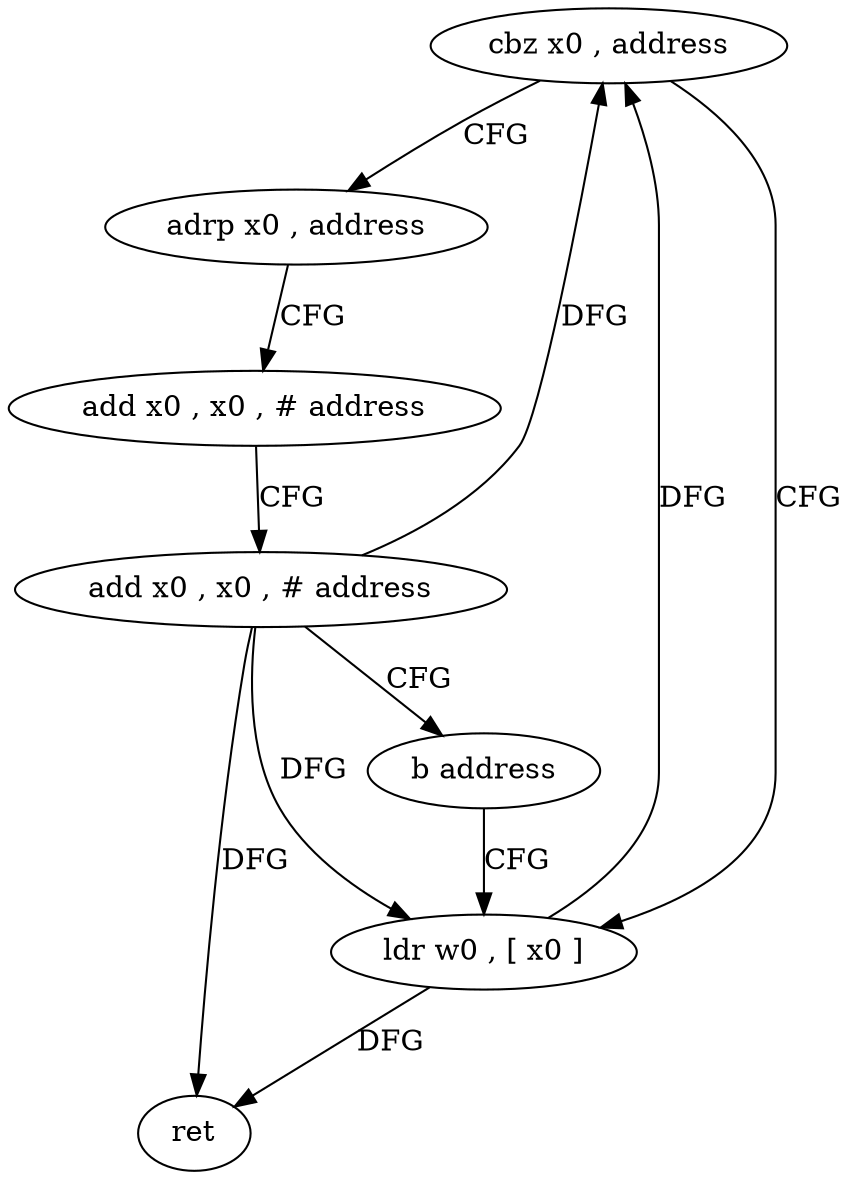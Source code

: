digraph "func" {
"4317144" [label = "cbz x0 , address" ]
"4317156" [label = "adrp x0 , address" ]
"4317148" [label = "ldr w0 , [ x0 ]" ]
"4317160" [label = "add x0 , x0 , # address" ]
"4317164" [label = "add x0 , x0 , # address" ]
"4317168" [label = "b address" ]
"4317152" [label = "ret" ]
"4317144" -> "4317156" [ label = "CFG" ]
"4317144" -> "4317148" [ label = "CFG" ]
"4317156" -> "4317160" [ label = "CFG" ]
"4317148" -> "4317152" [ label = "DFG" ]
"4317148" -> "4317144" [ label = "DFG" ]
"4317160" -> "4317164" [ label = "CFG" ]
"4317164" -> "4317168" [ label = "CFG" ]
"4317164" -> "4317144" [ label = "DFG" ]
"4317164" -> "4317148" [ label = "DFG" ]
"4317164" -> "4317152" [ label = "DFG" ]
"4317168" -> "4317148" [ label = "CFG" ]
}
